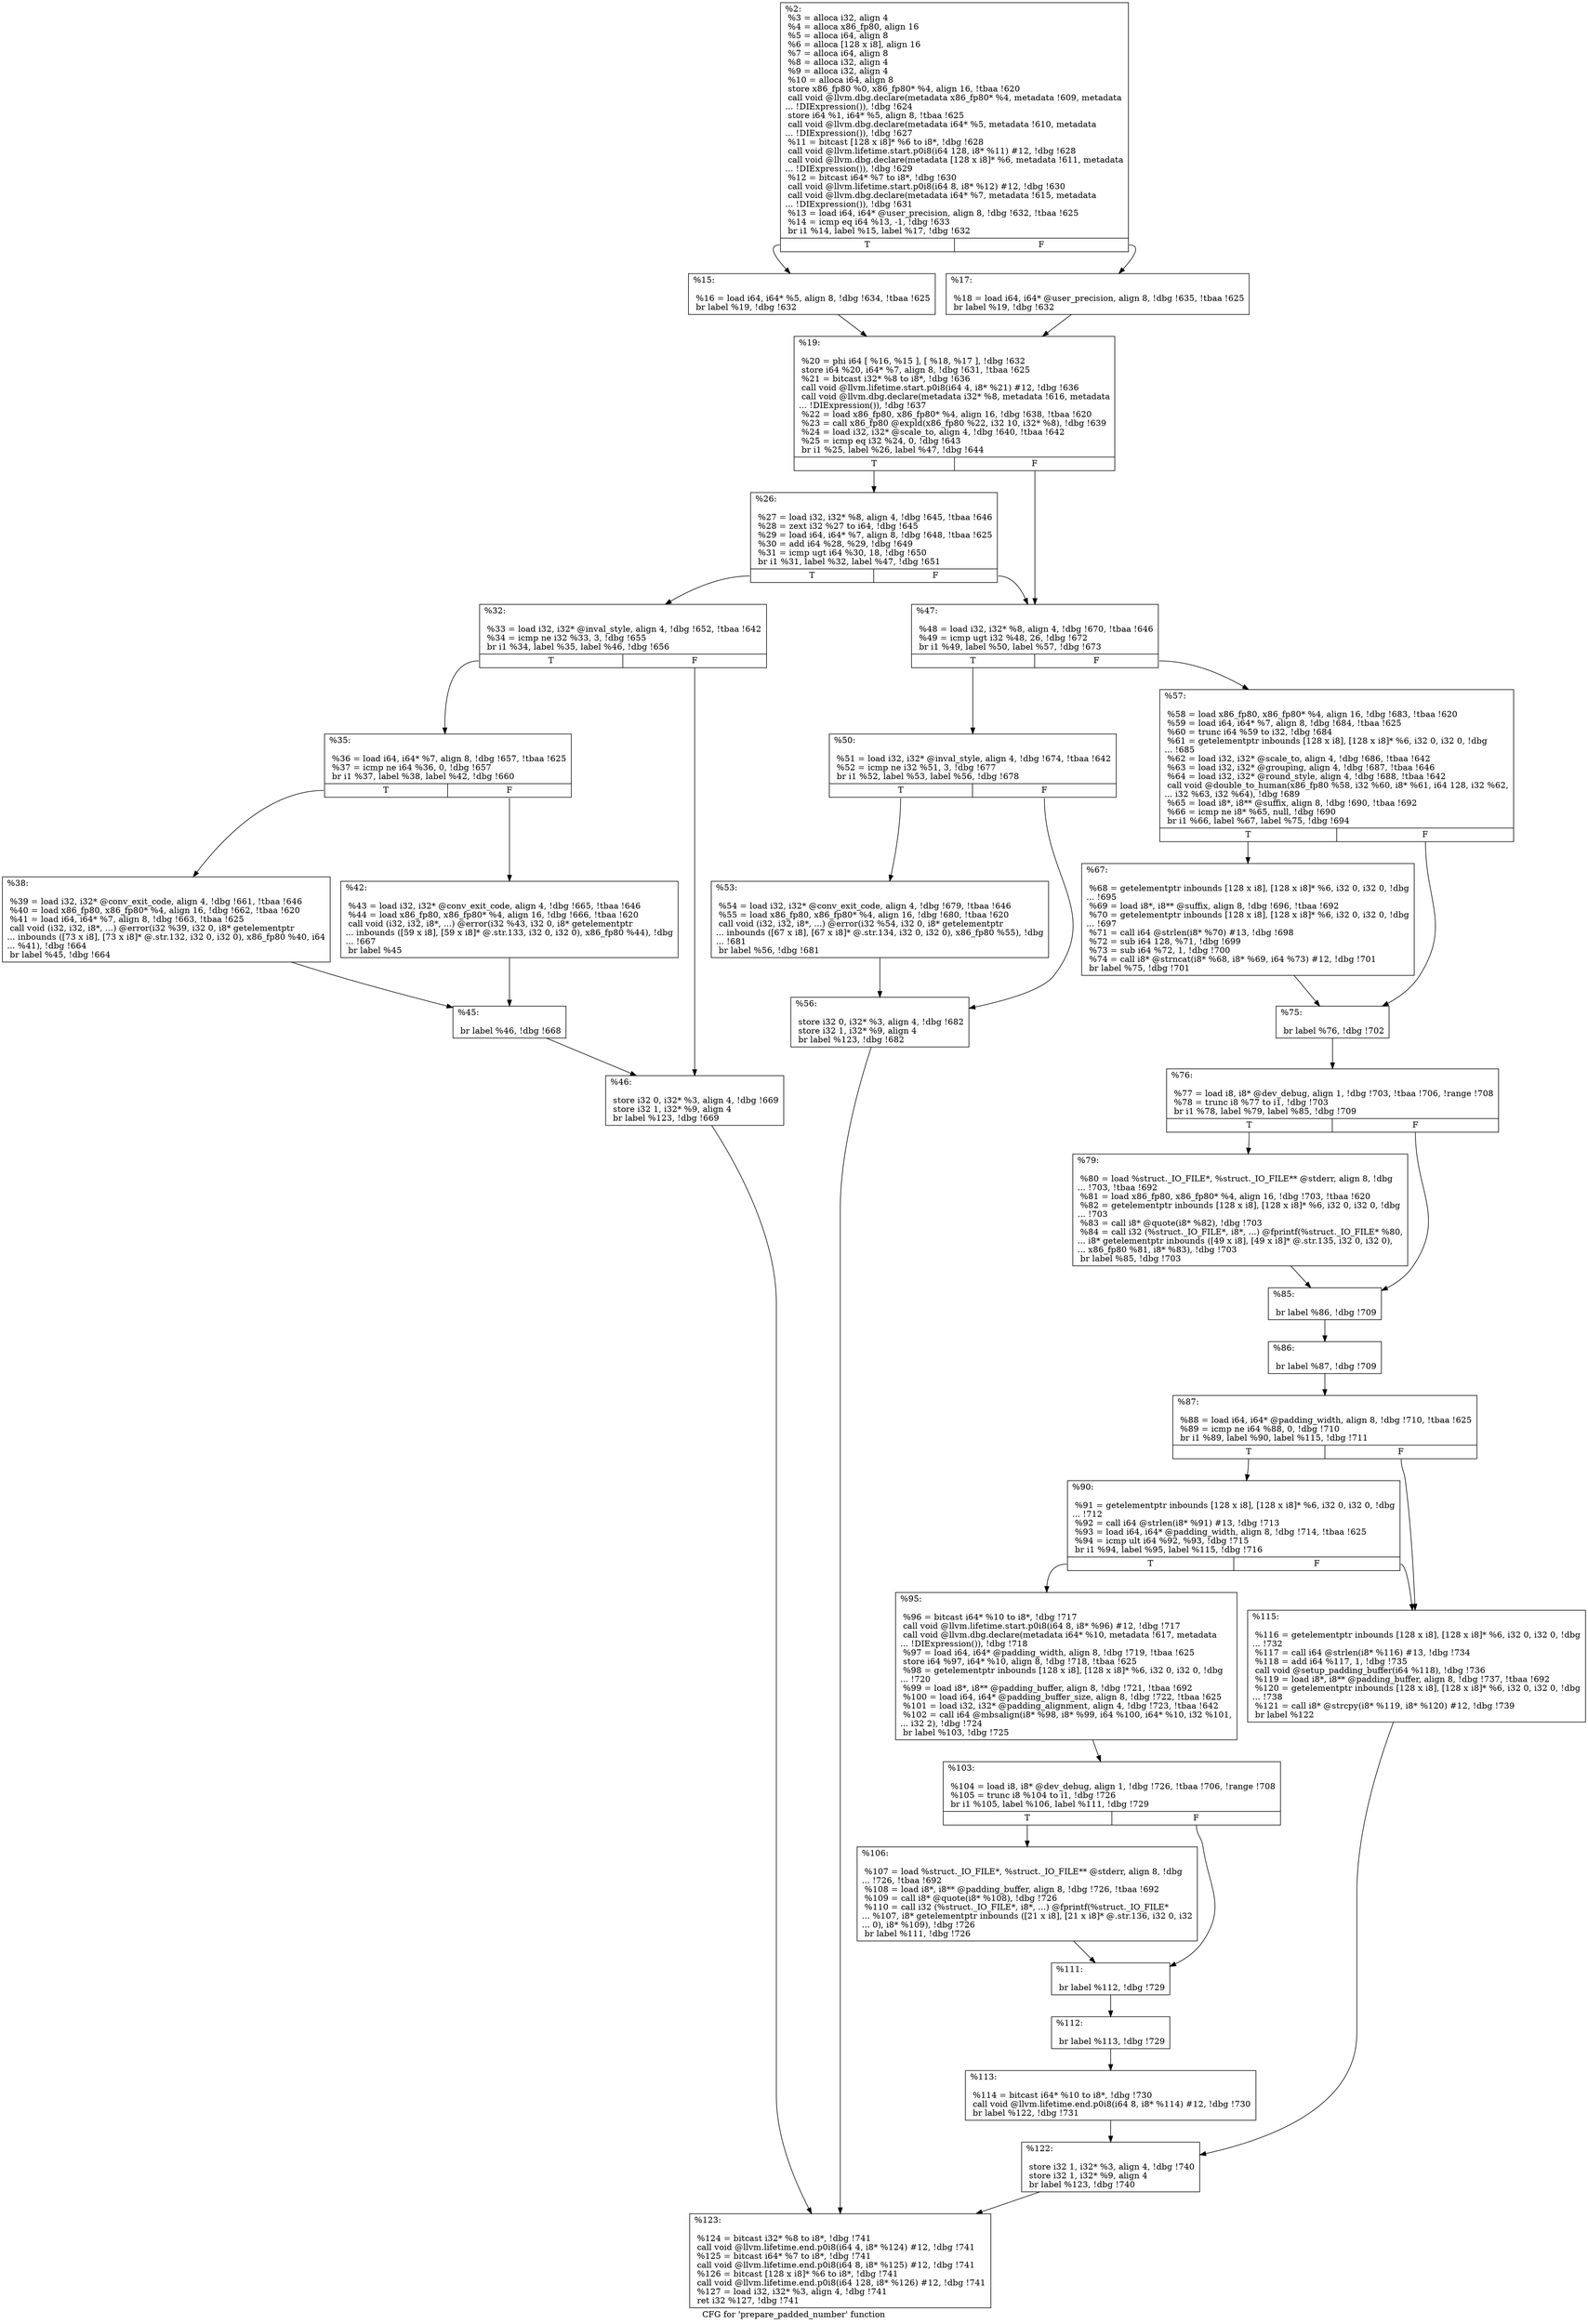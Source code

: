 digraph "CFG for 'prepare_padded_number' function" {
	label="CFG for 'prepare_padded_number' function";

	Node0xb803f0 [shape=record,label="{%2:\l  %3 = alloca i32, align 4\l  %4 = alloca x86_fp80, align 16\l  %5 = alloca i64, align 8\l  %6 = alloca [128 x i8], align 16\l  %7 = alloca i64, align 8\l  %8 = alloca i32, align 4\l  %9 = alloca i32, align 4\l  %10 = alloca i64, align 8\l  store x86_fp80 %0, x86_fp80* %4, align 16, !tbaa !620\l  call void @llvm.dbg.declare(metadata x86_fp80* %4, metadata !609, metadata\l... !DIExpression()), !dbg !624\l  store i64 %1, i64* %5, align 8, !tbaa !625\l  call void @llvm.dbg.declare(metadata i64* %5, metadata !610, metadata\l... !DIExpression()), !dbg !627\l  %11 = bitcast [128 x i8]* %6 to i8*, !dbg !628\l  call void @llvm.lifetime.start.p0i8(i64 128, i8* %11) #12, !dbg !628\l  call void @llvm.dbg.declare(metadata [128 x i8]* %6, metadata !611, metadata\l... !DIExpression()), !dbg !629\l  %12 = bitcast i64* %7 to i8*, !dbg !630\l  call void @llvm.lifetime.start.p0i8(i64 8, i8* %12) #12, !dbg !630\l  call void @llvm.dbg.declare(metadata i64* %7, metadata !615, metadata\l... !DIExpression()), !dbg !631\l  %13 = load i64, i64* @user_precision, align 8, !dbg !632, !tbaa !625\l  %14 = icmp eq i64 %13, -1, !dbg !633\l  br i1 %14, label %15, label %17, !dbg !632\l|{<s0>T|<s1>F}}"];
	Node0xb803f0:s0 -> Node0xb804a0;
	Node0xb803f0:s1 -> Node0xb804f0;
	Node0xb804a0 [shape=record,label="{%15:\l\l  %16 = load i64, i64* %5, align 8, !dbg !634, !tbaa !625\l  br label %19, !dbg !632\l}"];
	Node0xb804a0 -> Node0xb80540;
	Node0xb804f0 [shape=record,label="{%17:\l\l  %18 = load i64, i64* @user_precision, align 8, !dbg !635, !tbaa !625\l  br label %19, !dbg !632\l}"];
	Node0xb804f0 -> Node0xb80540;
	Node0xb80540 [shape=record,label="{%19:\l\l  %20 = phi i64 [ %16, %15 ], [ %18, %17 ], !dbg !632\l  store i64 %20, i64* %7, align 8, !dbg !631, !tbaa !625\l  %21 = bitcast i32* %8 to i8*, !dbg !636\l  call void @llvm.lifetime.start.p0i8(i64 4, i8* %21) #12, !dbg !636\l  call void @llvm.dbg.declare(metadata i32* %8, metadata !616, metadata\l... !DIExpression()), !dbg !637\l  %22 = load x86_fp80, x86_fp80* %4, align 16, !dbg !638, !tbaa !620\l  %23 = call x86_fp80 @expld(x86_fp80 %22, i32 10, i32* %8), !dbg !639\l  %24 = load i32, i32* @scale_to, align 4, !dbg !640, !tbaa !642\l  %25 = icmp eq i32 %24, 0, !dbg !643\l  br i1 %25, label %26, label %47, !dbg !644\l|{<s0>T|<s1>F}}"];
	Node0xb80540:s0 -> Node0xb80590;
	Node0xb80540:s1 -> Node0xb807c0;
	Node0xb80590 [shape=record,label="{%26:\l\l  %27 = load i32, i32* %8, align 4, !dbg !645, !tbaa !646\l  %28 = zext i32 %27 to i64, !dbg !645\l  %29 = load i64, i64* %7, align 8, !dbg !648, !tbaa !625\l  %30 = add i64 %28, %29, !dbg !649\l  %31 = icmp ugt i64 %30, 18, !dbg !650\l  br i1 %31, label %32, label %47, !dbg !651\l|{<s0>T|<s1>F}}"];
	Node0xb80590:s0 -> Node0xb805e0;
	Node0xb80590:s1 -> Node0xb807c0;
	Node0xb805e0 [shape=record,label="{%32:\l\l  %33 = load i32, i32* @inval_style, align 4, !dbg !652, !tbaa !642\l  %34 = icmp ne i32 %33, 3, !dbg !655\l  br i1 %34, label %35, label %46, !dbg !656\l|{<s0>T|<s1>F}}"];
	Node0xb805e0:s0 -> Node0xb80630;
	Node0xb805e0:s1 -> Node0xb80770;
	Node0xb80630 [shape=record,label="{%35:\l\l  %36 = load i64, i64* %7, align 8, !dbg !657, !tbaa !625\l  %37 = icmp ne i64 %36, 0, !dbg !657\l  br i1 %37, label %38, label %42, !dbg !660\l|{<s0>T|<s1>F}}"];
	Node0xb80630:s0 -> Node0xb80680;
	Node0xb80630:s1 -> Node0xb806d0;
	Node0xb80680 [shape=record,label="{%38:\l\l  %39 = load i32, i32* @conv_exit_code, align 4, !dbg !661, !tbaa !646\l  %40 = load x86_fp80, x86_fp80* %4, align 16, !dbg !662, !tbaa !620\l  %41 = load i64, i64* %7, align 8, !dbg !663, !tbaa !625\l  call void (i32, i32, i8*, ...) @error(i32 %39, i32 0, i8* getelementptr\l... inbounds ([73 x i8], [73 x i8]* @.str.132, i32 0, i32 0), x86_fp80 %40, i64\l... %41), !dbg !664\l  br label %45, !dbg !664\l}"];
	Node0xb80680 -> Node0xb80720;
	Node0xb806d0 [shape=record,label="{%42:\l\l  %43 = load i32, i32* @conv_exit_code, align 4, !dbg !665, !tbaa !646\l  %44 = load x86_fp80, x86_fp80* %4, align 16, !dbg !666, !tbaa !620\l  call void (i32, i32, i8*, ...) @error(i32 %43, i32 0, i8* getelementptr\l... inbounds ([59 x i8], [59 x i8]* @.str.133, i32 0, i32 0), x86_fp80 %44), !dbg\l... !667\l  br label %45\l}"];
	Node0xb806d0 -> Node0xb80720;
	Node0xb80720 [shape=record,label="{%45:\l\l  br label %46, !dbg !668\l}"];
	Node0xb80720 -> Node0xb80770;
	Node0xb80770 [shape=record,label="{%46:\l\l  store i32 0, i32* %3, align 4, !dbg !669\l  store i32 1, i32* %9, align 4\l  br label %123, !dbg !669\l}"];
	Node0xb80770 -> Node0xb80e50;
	Node0xb807c0 [shape=record,label="{%47:\l\l  %48 = load i32, i32* %8, align 4, !dbg !670, !tbaa !646\l  %49 = icmp ugt i32 %48, 26, !dbg !672\l  br i1 %49, label %50, label %57, !dbg !673\l|{<s0>T|<s1>F}}"];
	Node0xb807c0:s0 -> Node0xb80810;
	Node0xb807c0:s1 -> Node0xb80900;
	Node0xb80810 [shape=record,label="{%50:\l\l  %51 = load i32, i32* @inval_style, align 4, !dbg !674, !tbaa !642\l  %52 = icmp ne i32 %51, 3, !dbg !677\l  br i1 %52, label %53, label %56, !dbg !678\l|{<s0>T|<s1>F}}"];
	Node0xb80810:s0 -> Node0xb80860;
	Node0xb80810:s1 -> Node0xb808b0;
	Node0xb80860 [shape=record,label="{%53:\l\l  %54 = load i32, i32* @conv_exit_code, align 4, !dbg !679, !tbaa !646\l  %55 = load x86_fp80, x86_fp80* %4, align 16, !dbg !680, !tbaa !620\l  call void (i32, i32, i8*, ...) @error(i32 %54, i32 0, i8* getelementptr\l... inbounds ([67 x i8], [67 x i8]* @.str.134, i32 0, i32 0), x86_fp80 %55), !dbg\l... !681\l  br label %56, !dbg !681\l}"];
	Node0xb80860 -> Node0xb808b0;
	Node0xb808b0 [shape=record,label="{%56:\l\l  store i32 0, i32* %3, align 4, !dbg !682\l  store i32 1, i32* %9, align 4\l  br label %123, !dbg !682\l}"];
	Node0xb808b0 -> Node0xb80e50;
	Node0xb80900 [shape=record,label="{%57:\l\l  %58 = load x86_fp80, x86_fp80* %4, align 16, !dbg !683, !tbaa !620\l  %59 = load i64, i64* %7, align 8, !dbg !684, !tbaa !625\l  %60 = trunc i64 %59 to i32, !dbg !684\l  %61 = getelementptr inbounds [128 x i8], [128 x i8]* %6, i32 0, i32 0, !dbg\l... !685\l  %62 = load i32, i32* @scale_to, align 4, !dbg !686, !tbaa !642\l  %63 = load i32, i32* @grouping, align 4, !dbg !687, !tbaa !646\l  %64 = load i32, i32* @round_style, align 4, !dbg !688, !tbaa !642\l  call void @double_to_human(x86_fp80 %58, i32 %60, i8* %61, i64 128, i32 %62,\l... i32 %63, i32 %64), !dbg !689\l  %65 = load i8*, i8** @suffix, align 8, !dbg !690, !tbaa !692\l  %66 = icmp ne i8* %65, null, !dbg !690\l  br i1 %66, label %67, label %75, !dbg !694\l|{<s0>T|<s1>F}}"];
	Node0xb80900:s0 -> Node0xb80950;
	Node0xb80900:s1 -> Node0xb809a0;
	Node0xb80950 [shape=record,label="{%67:\l\l  %68 = getelementptr inbounds [128 x i8], [128 x i8]* %6, i32 0, i32 0, !dbg\l... !695\l  %69 = load i8*, i8** @suffix, align 8, !dbg !696, !tbaa !692\l  %70 = getelementptr inbounds [128 x i8], [128 x i8]* %6, i32 0, i32 0, !dbg\l... !697\l  %71 = call i64 @strlen(i8* %70) #13, !dbg !698\l  %72 = sub i64 128, %71, !dbg !699\l  %73 = sub i64 %72, 1, !dbg !700\l  %74 = call i8* @strncat(i8* %68, i8* %69, i64 %73) #12, !dbg !701\l  br label %75, !dbg !701\l}"];
	Node0xb80950 -> Node0xb809a0;
	Node0xb809a0 [shape=record,label="{%75:\l\l  br label %76, !dbg !702\l}"];
	Node0xb809a0 -> Node0xb809f0;
	Node0xb809f0 [shape=record,label="{%76:\l\l  %77 = load i8, i8* @dev_debug, align 1, !dbg !703, !tbaa !706, !range !708\l  %78 = trunc i8 %77 to i1, !dbg !703\l  br i1 %78, label %79, label %85, !dbg !709\l|{<s0>T|<s1>F}}"];
	Node0xb809f0:s0 -> Node0xb80a40;
	Node0xb809f0:s1 -> Node0xb80a90;
	Node0xb80a40 [shape=record,label="{%79:\l\l  %80 = load %struct._IO_FILE*, %struct._IO_FILE** @stderr, align 8, !dbg\l... !703, !tbaa !692\l  %81 = load x86_fp80, x86_fp80* %4, align 16, !dbg !703, !tbaa !620\l  %82 = getelementptr inbounds [128 x i8], [128 x i8]* %6, i32 0, i32 0, !dbg\l... !703\l  %83 = call i8* @quote(i8* %82), !dbg !703\l  %84 = call i32 (%struct._IO_FILE*, i8*, ...) @fprintf(%struct._IO_FILE* %80,\l... i8* getelementptr inbounds ([49 x i8], [49 x i8]* @.str.135, i32 0, i32 0),\l... x86_fp80 %81, i8* %83), !dbg !703\l  br label %85, !dbg !703\l}"];
	Node0xb80a40 -> Node0xb80a90;
	Node0xb80a90 [shape=record,label="{%85:\l\l  br label %86, !dbg !709\l}"];
	Node0xb80a90 -> Node0xb80ae0;
	Node0xb80ae0 [shape=record,label="{%86:\l\l  br label %87, !dbg !709\l}"];
	Node0xb80ae0 -> Node0xb80b30;
	Node0xb80b30 [shape=record,label="{%87:\l\l  %88 = load i64, i64* @padding_width, align 8, !dbg !710, !tbaa !625\l  %89 = icmp ne i64 %88, 0, !dbg !710\l  br i1 %89, label %90, label %115, !dbg !711\l|{<s0>T|<s1>F}}"];
	Node0xb80b30:s0 -> Node0xb80b80;
	Node0xb80b30:s1 -> Node0xb80db0;
	Node0xb80b80 [shape=record,label="{%90:\l\l  %91 = getelementptr inbounds [128 x i8], [128 x i8]* %6, i32 0, i32 0, !dbg\l... !712\l  %92 = call i64 @strlen(i8* %91) #13, !dbg !713\l  %93 = load i64, i64* @padding_width, align 8, !dbg !714, !tbaa !625\l  %94 = icmp ult i64 %92, %93, !dbg !715\l  br i1 %94, label %95, label %115, !dbg !716\l|{<s0>T|<s1>F}}"];
	Node0xb80b80:s0 -> Node0xb80bd0;
	Node0xb80b80:s1 -> Node0xb80db0;
	Node0xb80bd0 [shape=record,label="{%95:\l\l  %96 = bitcast i64* %10 to i8*, !dbg !717\l  call void @llvm.lifetime.start.p0i8(i64 8, i8* %96) #12, !dbg !717\l  call void @llvm.dbg.declare(metadata i64* %10, metadata !617, metadata\l... !DIExpression()), !dbg !718\l  %97 = load i64, i64* @padding_width, align 8, !dbg !719, !tbaa !625\l  store i64 %97, i64* %10, align 8, !dbg !718, !tbaa !625\l  %98 = getelementptr inbounds [128 x i8], [128 x i8]* %6, i32 0, i32 0, !dbg\l... !720\l  %99 = load i8*, i8** @padding_buffer, align 8, !dbg !721, !tbaa !692\l  %100 = load i64, i64* @padding_buffer_size, align 8, !dbg !722, !tbaa !625\l  %101 = load i32, i32* @padding_alignment, align 4, !dbg !723, !tbaa !642\l  %102 = call i64 @mbsalign(i8* %98, i8* %99, i64 %100, i64* %10, i32 %101,\l... i32 2), !dbg !724\l  br label %103, !dbg !725\l}"];
	Node0xb80bd0 -> Node0xb80c20;
	Node0xb80c20 [shape=record,label="{%103:\l\l  %104 = load i8, i8* @dev_debug, align 1, !dbg !726, !tbaa !706, !range !708\l  %105 = trunc i8 %104 to i1, !dbg !726\l  br i1 %105, label %106, label %111, !dbg !729\l|{<s0>T|<s1>F}}"];
	Node0xb80c20:s0 -> Node0xb80c70;
	Node0xb80c20:s1 -> Node0xb80cc0;
	Node0xb80c70 [shape=record,label="{%106:\l\l  %107 = load %struct._IO_FILE*, %struct._IO_FILE** @stderr, align 8, !dbg\l... !726, !tbaa !692\l  %108 = load i8*, i8** @padding_buffer, align 8, !dbg !726, !tbaa !692\l  %109 = call i8* @quote(i8* %108), !dbg !726\l  %110 = call i32 (%struct._IO_FILE*, i8*, ...) @fprintf(%struct._IO_FILE*\l... %107, i8* getelementptr inbounds ([21 x i8], [21 x i8]* @.str.136, i32 0, i32\l... 0), i8* %109), !dbg !726\l  br label %111, !dbg !726\l}"];
	Node0xb80c70 -> Node0xb80cc0;
	Node0xb80cc0 [shape=record,label="{%111:\l\l  br label %112, !dbg !729\l}"];
	Node0xb80cc0 -> Node0xb80d10;
	Node0xb80d10 [shape=record,label="{%112:\l\l  br label %113, !dbg !729\l}"];
	Node0xb80d10 -> Node0xb80d60;
	Node0xb80d60 [shape=record,label="{%113:\l\l  %114 = bitcast i64* %10 to i8*, !dbg !730\l  call void @llvm.lifetime.end.p0i8(i64 8, i8* %114) #12, !dbg !730\l  br label %122, !dbg !731\l}"];
	Node0xb80d60 -> Node0xb80e00;
	Node0xb80db0 [shape=record,label="{%115:\l\l  %116 = getelementptr inbounds [128 x i8], [128 x i8]* %6, i32 0, i32 0, !dbg\l... !732\l  %117 = call i64 @strlen(i8* %116) #13, !dbg !734\l  %118 = add i64 %117, 1, !dbg !735\l  call void @setup_padding_buffer(i64 %118), !dbg !736\l  %119 = load i8*, i8** @padding_buffer, align 8, !dbg !737, !tbaa !692\l  %120 = getelementptr inbounds [128 x i8], [128 x i8]* %6, i32 0, i32 0, !dbg\l... !738\l  %121 = call i8* @strcpy(i8* %119, i8* %120) #12, !dbg !739\l  br label %122\l}"];
	Node0xb80db0 -> Node0xb80e00;
	Node0xb80e00 [shape=record,label="{%122:\l\l  store i32 1, i32* %3, align 4, !dbg !740\l  store i32 1, i32* %9, align 4\l  br label %123, !dbg !740\l}"];
	Node0xb80e00 -> Node0xb80e50;
	Node0xb80e50 [shape=record,label="{%123:\l\l  %124 = bitcast i32* %8 to i8*, !dbg !741\l  call void @llvm.lifetime.end.p0i8(i64 4, i8* %124) #12, !dbg !741\l  %125 = bitcast i64* %7 to i8*, !dbg !741\l  call void @llvm.lifetime.end.p0i8(i64 8, i8* %125) #12, !dbg !741\l  %126 = bitcast [128 x i8]* %6 to i8*, !dbg !741\l  call void @llvm.lifetime.end.p0i8(i64 128, i8* %126) #12, !dbg !741\l  %127 = load i32, i32* %3, align 4, !dbg !741\l  ret i32 %127, !dbg !741\l}"];
}
